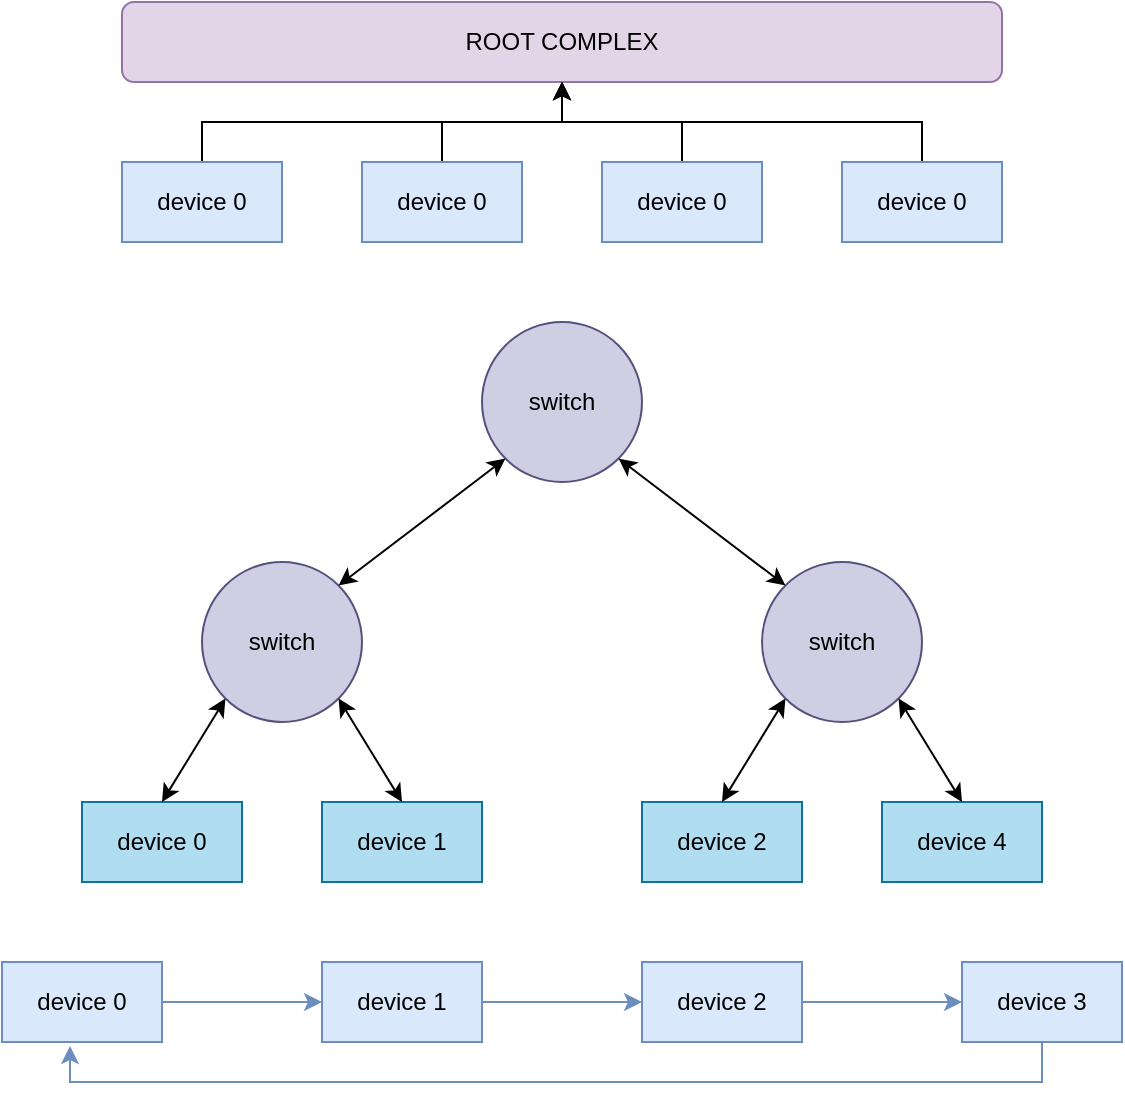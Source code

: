 <mxfile version="20.8.23" type="github">
  <diagram name="Page-1" id="QyNpGAPDR0gFWb4oUci9">
    <mxGraphModel dx="2074" dy="1156" grid="1" gridSize="10" guides="1" tooltips="1" connect="1" arrows="1" fold="1" page="1" pageScale="1" pageWidth="850" pageHeight="1100" math="0" shadow="0">
      <root>
        <mxCell id="0" />
        <mxCell id="1" parent="0" />
        <mxCell id="mKmFAj5GpWF6zvFIoPCy-1" value="switch" style="ellipse;whiteSpace=wrap;html=1;aspect=fixed;fillColor=#d0cee2;strokeColor=#56517e;" vertex="1" parent="1">
          <mxGeometry x="220" y="400" width="80" height="80" as="geometry" />
        </mxCell>
        <mxCell id="mKmFAj5GpWF6zvFIoPCy-2" value="device 0" style="rounded=0;whiteSpace=wrap;html=1;fillColor=#b1ddf0;strokeColor=#10739e;" vertex="1" parent="1">
          <mxGeometry x="160" y="520" width="80" height="40" as="geometry" />
        </mxCell>
        <mxCell id="mKmFAj5GpWF6zvFIoPCy-3" value="device 1" style="rounded=0;whiteSpace=wrap;html=1;fillColor=#b1ddf0;strokeColor=#10739e;" vertex="1" parent="1">
          <mxGeometry x="280" y="520" width="80" height="40" as="geometry" />
        </mxCell>
        <mxCell id="mKmFAj5GpWF6zvFIoPCy-4" value="switch" style="ellipse;whiteSpace=wrap;html=1;aspect=fixed;fillColor=#d0cee2;strokeColor=#56517e;" vertex="1" parent="1">
          <mxGeometry x="360" y="280" width="80" height="80" as="geometry" />
        </mxCell>
        <mxCell id="mKmFAj5GpWF6zvFIoPCy-6" value="switch" style="ellipse;whiteSpace=wrap;html=1;aspect=fixed;fillColor=#d0cee2;strokeColor=#56517e;" vertex="1" parent="1">
          <mxGeometry x="500" y="400" width="80" height="80" as="geometry" />
        </mxCell>
        <mxCell id="mKmFAj5GpWF6zvFIoPCy-7" value="device 2" style="rounded=0;whiteSpace=wrap;html=1;fillColor=#b1ddf0;strokeColor=#10739e;" vertex="1" parent="1">
          <mxGeometry x="440" y="520" width="80" height="40" as="geometry" />
        </mxCell>
        <mxCell id="mKmFAj5GpWF6zvFIoPCy-8" value="device 4" style="rounded=0;whiteSpace=wrap;html=1;fillColor=#b1ddf0;strokeColor=#10739e;" vertex="1" parent="1">
          <mxGeometry x="560" y="520" width="80" height="40" as="geometry" />
        </mxCell>
        <mxCell id="mKmFAj5GpWF6zvFIoPCy-9" value="" style="endArrow=classic;startArrow=classic;html=1;rounded=0;entryX=0;entryY=1;entryDx=0;entryDy=0;exitX=0.5;exitY=0;exitDx=0;exitDy=0;" edge="1" parent="1" source="mKmFAj5GpWF6zvFIoPCy-2" target="mKmFAj5GpWF6zvFIoPCy-1">
          <mxGeometry width="50" height="50" relative="1" as="geometry">
            <mxPoint x="400" y="610" as="sourcePoint" />
            <mxPoint x="450" y="560" as="targetPoint" />
          </mxGeometry>
        </mxCell>
        <mxCell id="mKmFAj5GpWF6zvFIoPCy-10" value="" style="endArrow=classic;startArrow=classic;html=1;rounded=0;entryX=1;entryY=1;entryDx=0;entryDy=0;exitX=0.5;exitY=0;exitDx=0;exitDy=0;" edge="1" parent="1" source="mKmFAj5GpWF6zvFIoPCy-3" target="mKmFAj5GpWF6zvFIoPCy-1">
          <mxGeometry width="50" height="50" relative="1" as="geometry">
            <mxPoint x="210" y="530" as="sourcePoint" />
            <mxPoint x="270" y="490" as="targetPoint" />
          </mxGeometry>
        </mxCell>
        <mxCell id="mKmFAj5GpWF6zvFIoPCy-11" value="" style="endArrow=classic;startArrow=classic;html=1;rounded=0;entryX=0;entryY=1;entryDx=0;entryDy=0;exitX=1;exitY=0;exitDx=0;exitDy=0;" edge="1" parent="1" source="mKmFAj5GpWF6zvFIoPCy-1" target="mKmFAj5GpWF6zvFIoPCy-4">
          <mxGeometry width="50" height="50" relative="1" as="geometry">
            <mxPoint x="330" y="530" as="sourcePoint" />
            <mxPoint x="270" y="490" as="targetPoint" />
          </mxGeometry>
        </mxCell>
        <mxCell id="mKmFAj5GpWF6zvFIoPCy-12" value="" style="endArrow=classic;startArrow=classic;html=1;rounded=0;entryX=1;entryY=1;entryDx=0;entryDy=0;exitX=0;exitY=0;exitDx=0;exitDy=0;" edge="1" parent="1" source="mKmFAj5GpWF6zvFIoPCy-6" target="mKmFAj5GpWF6zvFIoPCy-4">
          <mxGeometry width="50" height="50" relative="1" as="geometry">
            <mxPoint x="298" y="422" as="sourcePoint" />
            <mxPoint x="382" y="358" as="targetPoint" />
          </mxGeometry>
        </mxCell>
        <mxCell id="mKmFAj5GpWF6zvFIoPCy-13" value="" style="endArrow=classic;startArrow=classic;html=1;rounded=0;entryX=0;entryY=1;entryDx=0;entryDy=0;exitX=0.5;exitY=0;exitDx=0;exitDy=0;" edge="1" parent="1" source="mKmFAj5GpWF6zvFIoPCy-7" target="mKmFAj5GpWF6zvFIoPCy-6">
          <mxGeometry width="50" height="50" relative="1" as="geometry">
            <mxPoint x="210" y="530" as="sourcePoint" />
            <mxPoint x="270" y="490" as="targetPoint" />
          </mxGeometry>
        </mxCell>
        <mxCell id="mKmFAj5GpWF6zvFIoPCy-14" value="" style="endArrow=classic;startArrow=classic;html=1;rounded=0;entryX=1;entryY=1;entryDx=0;entryDy=0;exitX=0.5;exitY=0;exitDx=0;exitDy=0;" edge="1" parent="1" source="mKmFAj5GpWF6zvFIoPCy-8" target="mKmFAj5GpWF6zvFIoPCy-6">
          <mxGeometry width="50" height="50" relative="1" as="geometry">
            <mxPoint x="490" y="530" as="sourcePoint" />
            <mxPoint x="522" y="478" as="targetPoint" />
          </mxGeometry>
        </mxCell>
        <mxCell id="mKmFAj5GpWF6zvFIoPCy-19" value="" style="edgeStyle=orthogonalEdgeStyle;rounded=0;orthogonalLoop=1;jettySize=auto;html=1;fillColor=#dae8fc;strokeColor=#6c8ebf;" edge="1" parent="1" source="mKmFAj5GpWF6zvFIoPCy-15" target="mKmFAj5GpWF6zvFIoPCy-16">
          <mxGeometry relative="1" as="geometry" />
        </mxCell>
        <mxCell id="mKmFAj5GpWF6zvFIoPCy-15" value="device 0" style="rounded=0;whiteSpace=wrap;html=1;fillColor=#dae8fc;strokeColor=#6c8ebf;" vertex="1" parent="1">
          <mxGeometry x="120" y="600" width="80" height="40" as="geometry" />
        </mxCell>
        <mxCell id="mKmFAj5GpWF6zvFIoPCy-20" value="" style="edgeStyle=orthogonalEdgeStyle;rounded=0;orthogonalLoop=1;jettySize=auto;html=1;fillColor=#dae8fc;strokeColor=#6c8ebf;" edge="1" parent="1" source="mKmFAj5GpWF6zvFIoPCy-16" target="mKmFAj5GpWF6zvFIoPCy-17">
          <mxGeometry relative="1" as="geometry" />
        </mxCell>
        <mxCell id="mKmFAj5GpWF6zvFIoPCy-16" value="device 1" style="rounded=0;whiteSpace=wrap;html=1;fillColor=#dae8fc;strokeColor=#6c8ebf;" vertex="1" parent="1">
          <mxGeometry x="280" y="600" width="80" height="40" as="geometry" />
        </mxCell>
        <mxCell id="mKmFAj5GpWF6zvFIoPCy-21" value="" style="edgeStyle=orthogonalEdgeStyle;rounded=0;orthogonalLoop=1;jettySize=auto;html=1;fillColor=#dae8fc;strokeColor=#6c8ebf;" edge="1" parent="1" source="mKmFAj5GpWF6zvFIoPCy-17" target="mKmFAj5GpWF6zvFIoPCy-18">
          <mxGeometry relative="1" as="geometry">
            <Array as="points">
              <mxPoint x="550" y="620" />
              <mxPoint x="550" y="620" />
            </Array>
          </mxGeometry>
        </mxCell>
        <mxCell id="mKmFAj5GpWF6zvFIoPCy-17" value="device 2" style="rounded=0;whiteSpace=wrap;html=1;fillColor=#dae8fc;strokeColor=#6c8ebf;" vertex="1" parent="1">
          <mxGeometry x="440" y="600" width="80" height="40" as="geometry" />
        </mxCell>
        <mxCell id="mKmFAj5GpWF6zvFIoPCy-18" value="device 3" style="rounded=0;whiteSpace=wrap;html=1;fillColor=#dae8fc;strokeColor=#6c8ebf;" vertex="1" parent="1">
          <mxGeometry x="600" y="600" width="80" height="40" as="geometry" />
        </mxCell>
        <mxCell id="mKmFAj5GpWF6zvFIoPCy-22" value="" style="edgeStyle=orthogonalEdgeStyle;rounded=0;orthogonalLoop=1;jettySize=auto;html=1;exitX=0.5;exitY=1;exitDx=0;exitDy=0;entryX=0.425;entryY=1.05;entryDx=0;entryDy=0;entryPerimeter=0;fillColor=#dae8fc;strokeColor=#6c8ebf;" edge="1" parent="1" source="mKmFAj5GpWF6zvFIoPCy-18" target="mKmFAj5GpWF6zvFIoPCy-15">
          <mxGeometry relative="1" as="geometry">
            <mxPoint x="530" y="630" as="sourcePoint" />
            <mxPoint x="610" y="630" as="targetPoint" />
            <Array as="points">
              <mxPoint x="640" y="660" />
              <mxPoint x="154" y="660" />
            </Array>
          </mxGeometry>
        </mxCell>
        <mxCell id="mKmFAj5GpWF6zvFIoPCy-23" value="ROOT COMPLEX" style="rounded=1;whiteSpace=wrap;html=1;fillColor=#e1d5e7;strokeColor=#9673a6;" vertex="1" parent="1">
          <mxGeometry x="180" y="120" width="440" height="40" as="geometry" />
        </mxCell>
        <mxCell id="mKmFAj5GpWF6zvFIoPCy-28" value="" style="edgeStyle=orthogonalEdgeStyle;rounded=0;orthogonalLoop=1;jettySize=auto;html=1;" edge="1" parent="1" source="mKmFAj5GpWF6zvFIoPCy-24" target="mKmFAj5GpWF6zvFIoPCy-23">
          <mxGeometry relative="1" as="geometry" />
        </mxCell>
        <mxCell id="mKmFAj5GpWF6zvFIoPCy-24" value="device 0" style="rounded=0;whiteSpace=wrap;html=1;fillColor=#dae8fc;strokeColor=#6c8ebf;" vertex="1" parent="1">
          <mxGeometry x="180" y="200" width="80" height="40" as="geometry" />
        </mxCell>
        <mxCell id="mKmFAj5GpWF6zvFIoPCy-29" value="" style="edgeStyle=orthogonalEdgeStyle;rounded=0;orthogonalLoop=1;jettySize=auto;html=1;" edge="1" parent="1" source="mKmFAj5GpWF6zvFIoPCy-25" target="mKmFAj5GpWF6zvFIoPCy-23">
          <mxGeometry relative="1" as="geometry" />
        </mxCell>
        <mxCell id="mKmFAj5GpWF6zvFIoPCy-25" value="device 0" style="rounded=0;whiteSpace=wrap;html=1;fillColor=#dae8fc;strokeColor=#6c8ebf;" vertex="1" parent="1">
          <mxGeometry x="300" y="200" width="80" height="40" as="geometry" />
        </mxCell>
        <mxCell id="mKmFAj5GpWF6zvFIoPCy-30" value="" style="edgeStyle=orthogonalEdgeStyle;rounded=0;orthogonalLoop=1;jettySize=auto;html=1;" edge="1" parent="1" source="mKmFAj5GpWF6zvFIoPCy-26" target="mKmFAj5GpWF6zvFIoPCy-23">
          <mxGeometry relative="1" as="geometry" />
        </mxCell>
        <mxCell id="mKmFAj5GpWF6zvFIoPCy-26" value="device 0" style="rounded=0;whiteSpace=wrap;html=1;fillColor=#dae8fc;strokeColor=#6c8ebf;" vertex="1" parent="1">
          <mxGeometry x="420" y="200" width="80" height="40" as="geometry" />
        </mxCell>
        <mxCell id="mKmFAj5GpWF6zvFIoPCy-31" value="" style="edgeStyle=orthogonalEdgeStyle;rounded=0;orthogonalLoop=1;jettySize=auto;html=1;" edge="1" parent="1" source="mKmFAj5GpWF6zvFIoPCy-27" target="mKmFAj5GpWF6zvFIoPCy-23">
          <mxGeometry relative="1" as="geometry" />
        </mxCell>
        <mxCell id="mKmFAj5GpWF6zvFIoPCy-27" value="device 0" style="rounded=0;whiteSpace=wrap;html=1;fillColor=#dae8fc;strokeColor=#6c8ebf;" vertex="1" parent="1">
          <mxGeometry x="540" y="200" width="80" height="40" as="geometry" />
        </mxCell>
      </root>
    </mxGraphModel>
  </diagram>
</mxfile>
